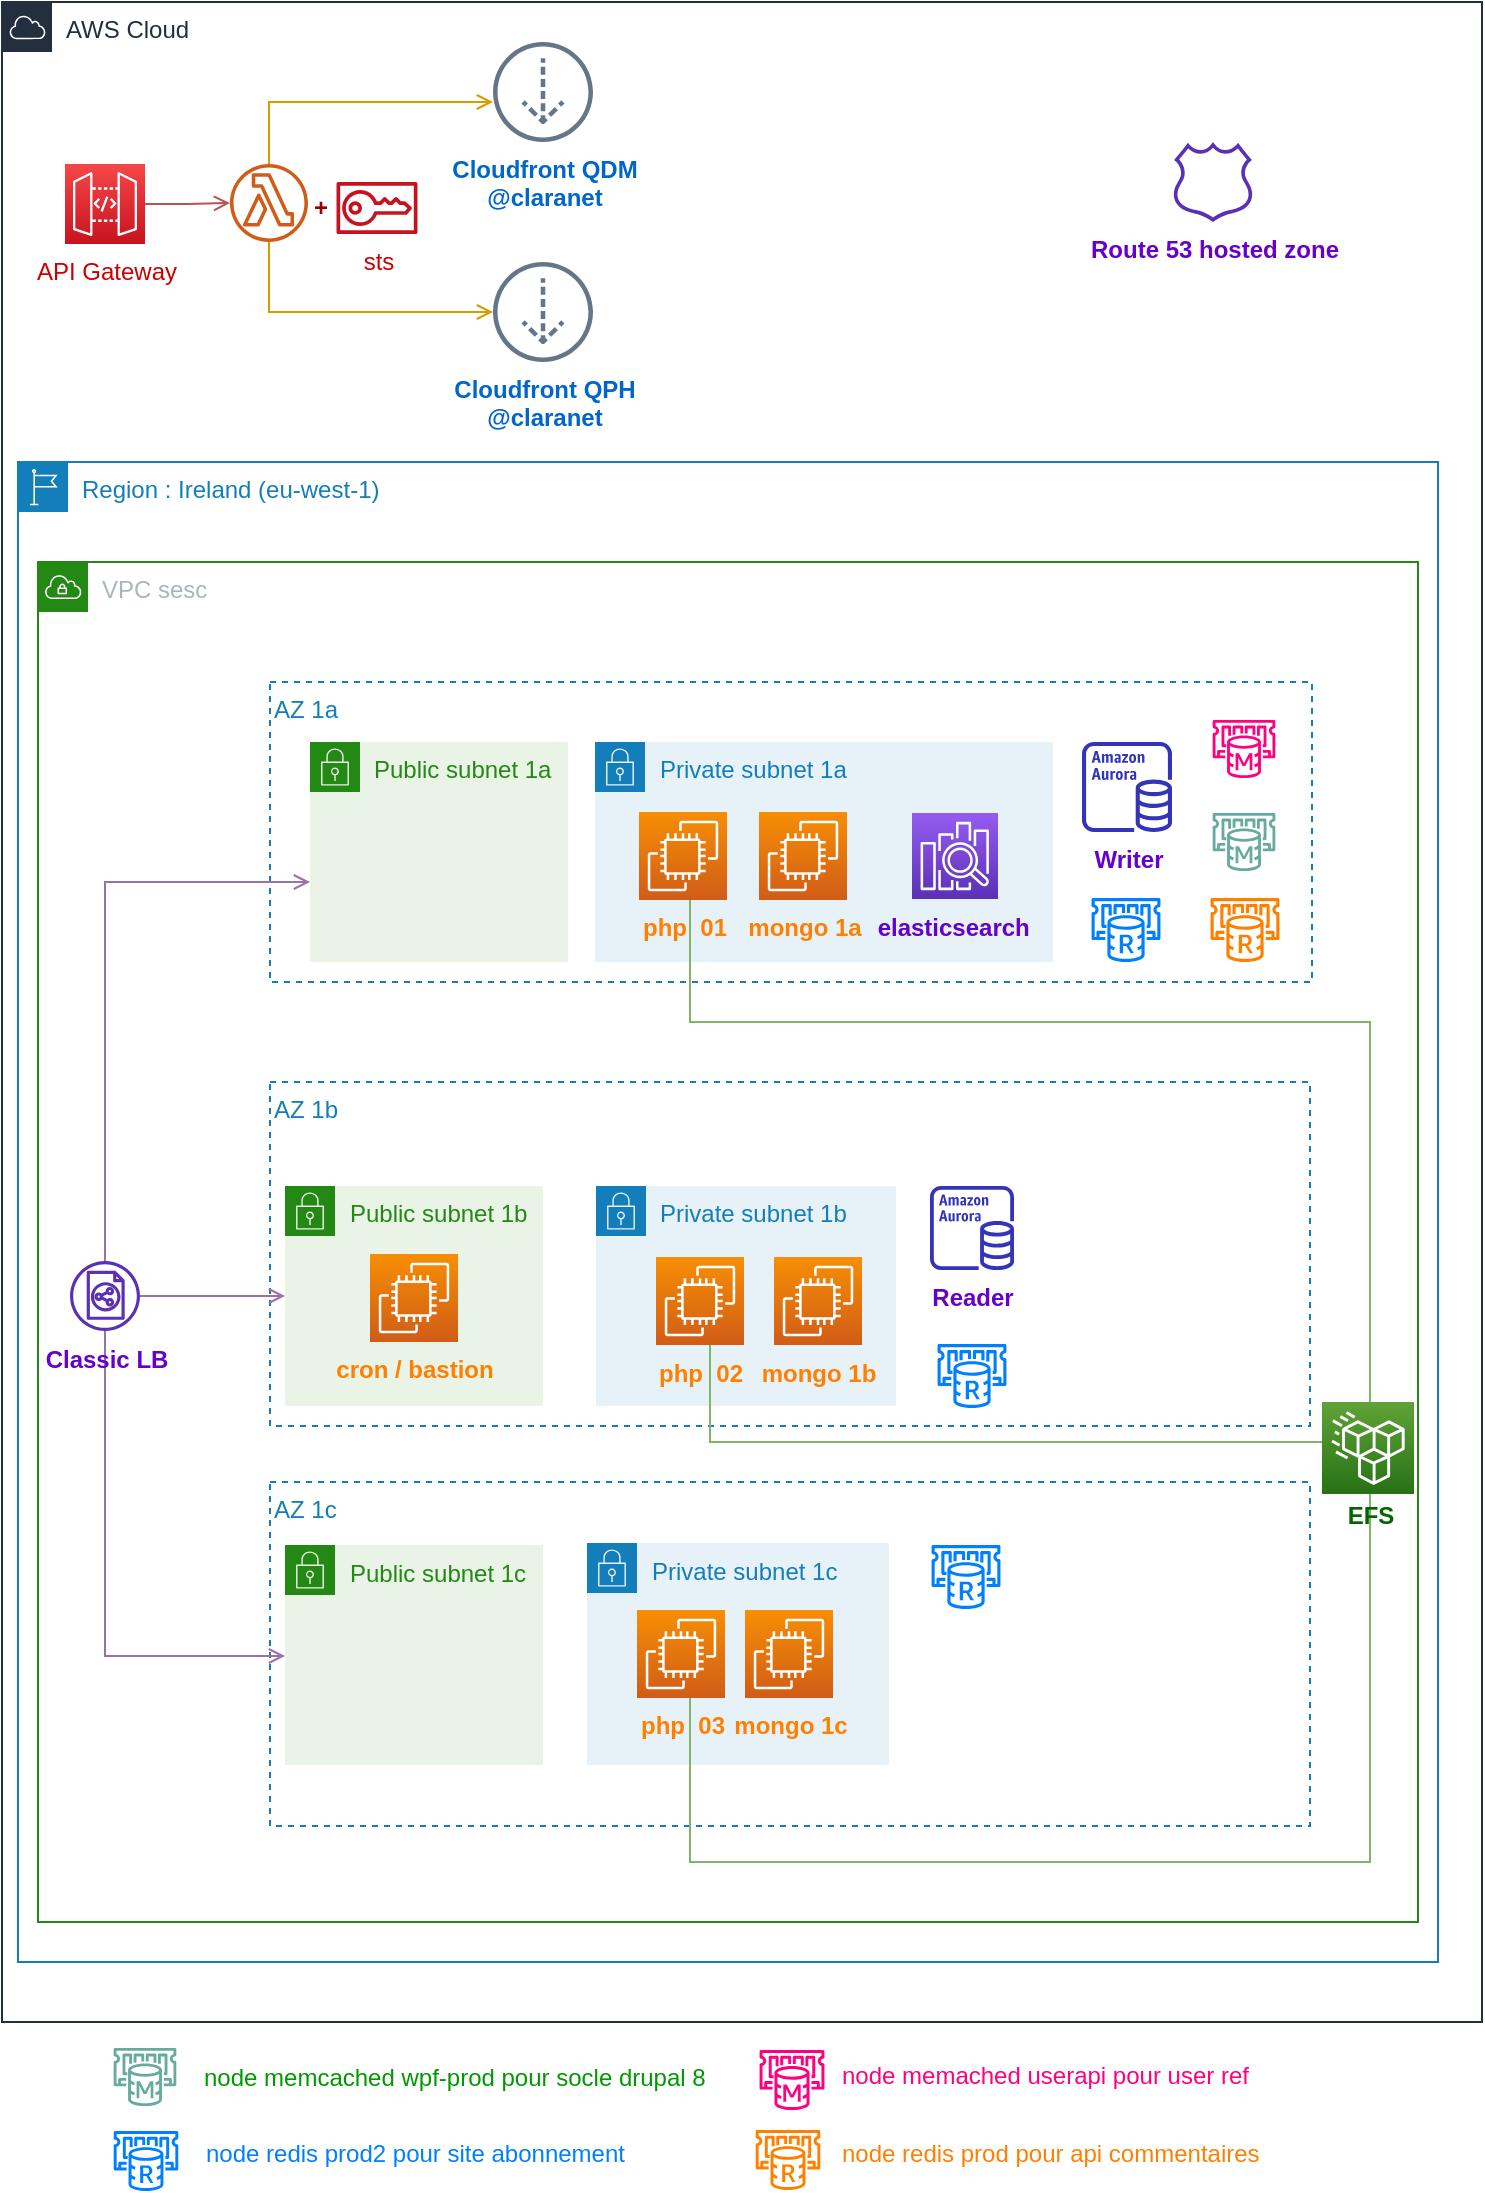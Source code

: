 <mxfile version="12.2.2" type="github" pages="1">
  <diagram id="4uRVFsyQm0KmxqMWwmNr" name="Page-1">
    <mxGraphModel dx="768" dy="412" grid="1" gridSize="10" guides="1" tooltips="1" connect="1" arrows="1" fold="1" page="1" pageScale="1" pageWidth="827" pageHeight="1169" math="0" shadow="0">
      <root>
        <mxCell id="0"/>
        <mxCell id="N2LqG0-nj7z7RjuAbN2V-1" value="region network" parent="0"/>
        <mxCell id="8aeaqcqeNkye2ldPFs5D-2" value="Region : Ireland (eu-west-1)" style="points=[[0,0],[0.25,0],[0.5,0],[0.75,0],[1,0],[1,0.25],[1,0.5],[1,0.75],[1,1],[0.75,1],[0.5,1],[0.25,1],[0,1],[0,0.75],[0,0.5],[0,0.25]];outlineConnect=0;gradientColor=none;html=1;whiteSpace=wrap;fontSize=12;fontStyle=0;shape=mxgraph.aws4.group;grIcon=mxgraph.aws4.group_region;strokeColor=#147EBA;fillColor=none;verticalAlign=top;align=left;spacingLeft=30;fontColor=#147EBA;dashed=0;" parent="N2LqG0-nj7z7RjuAbN2V-1" vertex="1">
          <mxGeometry x="84" y="250" width="710" height="750" as="geometry"/>
        </mxCell>
        <mxCell id="8aeaqcqeNkye2ldPFs5D-1" value="AWS Cloud" style="points=[[0,0],[0.25,0],[0.5,0],[0.75,0],[1,0],[1,0.25],[1,0.5],[1,0.75],[1,1],[0.75,1],[0.5,1],[0.25,1],[0,1],[0,0.75],[0,0.5],[0,0.25]];outlineConnect=0;gradientColor=none;html=1;whiteSpace=wrap;fontSize=12;fontStyle=0;shape=mxgraph.aws4.group;grIcon=mxgraph.aws4.group_aws_cloud;strokeColor=#232F3E;fillColor=none;verticalAlign=top;align=left;spacingLeft=30;fontColor=#232F3E;dashed=0;" parent="N2LqG0-nj7z7RjuAbN2V-1" vertex="1">
          <mxGeometry x="76" y="20" width="740" height="1010" as="geometry"/>
        </mxCell>
        <mxCell id="0vmh4POg4geOitYVOq-g-14" value="" style="group" vertex="1" connectable="0" parent="N2LqG0-nj7z7RjuAbN2V-1">
          <mxGeometry x="383" y="1083" width="217" height="20" as="geometry"/>
        </mxCell>
        <mxCell id="1" value="vpc network" parent="0"/>
        <mxCell id="8aeaqcqeNkye2ldPFs5D-8" value="VPC sesc" style="points=[[0,0],[0.25,0],[0.5,0],[0.75,0],[1,0],[1,0.25],[1,0.5],[1,0.75],[1,1],[0.75,1],[0.5,1],[0.25,1],[0,1],[0,0.75],[0,0.5],[0,0.25]];outlineConnect=0;gradientColor=none;html=1;whiteSpace=wrap;fontSize=12;fontStyle=0;shape=mxgraph.aws4.group;grIcon=mxgraph.aws4.group_vpc;strokeColor=#248814;fillColor=none;verticalAlign=top;align=left;spacingLeft=30;fontColor=#AAB7B8;dashed=0;" parent="1" vertex="1">
          <mxGeometry x="94" y="300" width="690" height="680" as="geometry"/>
        </mxCell>
        <mxCell id="N2LqG0-nj7z7RjuAbN2V-2" value="network view" parent="0" visible="0"/>
        <mxCell id="8aeaqcqeNkye2ldPFs5D-28" value="" style="group" parent="N2LqG0-nj7z7RjuAbN2V-2" vertex="1" connectable="0">
          <mxGeometry x="180" y="330" width="588" height="490" as="geometry"/>
        </mxCell>
        <mxCell id="8aeaqcqeNkye2ldPFs5D-5" value="Availability Zone 1a" style="fillColor=none;strokeColor=#147EBA;dashed=1;verticalAlign=top;fontStyle=0;fontColor=#147EBA;" parent="8aeaqcqeNkye2ldPFs5D-28" vertex="1">
          <mxGeometry width="588" height="140" as="geometry"/>
        </mxCell>
        <mxCell id="8aeaqcqeNkye2ldPFs5D-10" value="Availability Zone 1b" style="fillColor=none;strokeColor=#147EBA;dashed=1;verticalAlign=top;fontStyle=0;fontColor=#147EBA;" parent="8aeaqcqeNkye2ldPFs5D-28" vertex="1">
          <mxGeometry y="180" width="588" height="140" as="geometry"/>
        </mxCell>
        <mxCell id="8aeaqcqeNkye2ldPFs5D-11" value="Availability Zone 1c" style="fillColor=none;strokeColor=#147EBA;dashed=1;verticalAlign=top;fontStyle=0;fontColor=#147EBA;" parent="8aeaqcqeNkye2ldPFs5D-28" vertex="1">
          <mxGeometry y="350" width="588" height="140" as="geometry"/>
        </mxCell>
        <mxCell id="8aeaqcqeNkye2ldPFs5D-12" value="Public subnet 1a&amp;nbsp;&lt;br&gt;&lt;br&gt;10.133.64.0/26" style="points=[[0,0],[0.25,0],[0.5,0],[0.75,0],[1,0],[1,0.25],[1,0.5],[1,0.75],[1,1],[0.75,1],[0.5,1],[0.25,1],[0,1],[0,0.75],[0,0.5],[0,0.25]];outlineConnect=0;gradientColor=none;html=1;whiteSpace=wrap;fontSize=12;fontStyle=0;shape=mxgraph.aws4.group;grIcon=mxgraph.aws4.group_security_group;grStroke=0;strokeColor=#248814;fillColor=#E9F3E6;verticalAlign=top;align=left;spacingLeft=30;fontColor=#248814;dashed=0;" parent="8aeaqcqeNkye2ldPFs5D-28" vertex="1">
          <mxGeometry x="18.667" y="13" width="214.667" height="115" as="geometry"/>
        </mxCell>
        <mxCell id="8aeaqcqeNkye2ldPFs5D-13" value="Public subnet 1b&lt;br&gt;&lt;br&gt;10.133.64.64/26" style="points=[[0,0],[0.25,0],[0.5,0],[0.75,0],[1,0],[1,0.25],[1,0.5],[1,0.75],[1,1],[0.75,1],[0.5,1],[0.25,1],[0,1],[0,0.75],[0,0.5],[0,0.25]];outlineConnect=0;gradientColor=none;html=1;whiteSpace=wrap;fontSize=12;fontStyle=0;shape=mxgraph.aws4.group;grIcon=mxgraph.aws4.group_security_group;grStroke=0;strokeColor=#248814;fillColor=#E9F3E6;verticalAlign=top;align=left;spacingLeft=30;fontColor=#248814;dashed=0;" parent="8aeaqcqeNkye2ldPFs5D-28" vertex="1">
          <mxGeometry x="18.667" y="193" width="214.667" height="115" as="geometry"/>
        </mxCell>
        <mxCell id="8aeaqcqeNkye2ldPFs5D-14" value="Public subnet 1c&lt;br&gt;&lt;br&gt;10.133.64.128/26" style="points=[[0,0],[0.25,0],[0.5,0],[0.75,0],[1,0],[1,0.25],[1,0.5],[1,0.75],[1,1],[0.75,1],[0.5,1],[0.25,1],[0,1],[0,0.75],[0,0.5],[0,0.25]];outlineConnect=0;gradientColor=none;html=1;whiteSpace=wrap;fontSize=12;fontStyle=0;shape=mxgraph.aws4.group;grIcon=mxgraph.aws4.group_security_group;grStroke=0;strokeColor=#248814;fillColor=#E9F3E6;verticalAlign=top;align=left;spacingLeft=30;fontColor=#248814;dashed=0;" parent="8aeaqcqeNkye2ldPFs5D-28" vertex="1">
          <mxGeometry x="18.667" y="363" width="214.667" height="115" as="geometry"/>
        </mxCell>
        <mxCell id="8aeaqcqeNkye2ldPFs5D-15" value="Private subnet 1a&lt;br&gt;&lt;br&gt;10.133.65.0/26&lt;br&gt;" style="points=[[0,0],[0.25,0],[0.5,0],[0.75,0],[1,0],[1,0.25],[1,0.5],[1,0.75],[1,1],[0.75,1],[0.5,1],[0.25,1],[0,1],[0,0.75],[0,0.5],[0,0.25]];outlineConnect=0;gradientColor=none;html=1;whiteSpace=wrap;fontSize=12;fontStyle=0;shape=mxgraph.aws4.group;grIcon=mxgraph.aws4.group_security_group;grStroke=0;strokeColor=#147EBA;fillColor=#E6F2F8;verticalAlign=top;align=left;spacingLeft=30;fontColor=#147EBA;dashed=0;" parent="8aeaqcqeNkye2ldPFs5D-28" vertex="1">
          <mxGeometry x="354.667" y="13" width="224" height="118" as="geometry"/>
        </mxCell>
        <mxCell id="8aeaqcqeNkye2ldPFs5D-16" value="Private subnet 1c&lt;br&gt;&lt;br&gt;10.133.65.128/26" style="points=[[0,0],[0.25,0],[0.5,0],[0.75,0],[1,0],[1,0.25],[1,0.5],[1,0.75],[1,1],[0.75,1],[0.5,1],[0.25,1],[0,1],[0,0.75],[0,0.5],[0,0.25]];outlineConnect=0;gradientColor=none;html=1;whiteSpace=wrap;fontSize=12;fontStyle=0;shape=mxgraph.aws4.group;grIcon=mxgraph.aws4.group_security_group;grStroke=0;strokeColor=#147EBA;fillColor=#E6F2F8;verticalAlign=top;align=left;spacingLeft=30;fontColor=#147EBA;dashed=0;" parent="8aeaqcqeNkye2ldPFs5D-28" vertex="1">
          <mxGeometry x="354.667" y="363" width="224" height="118" as="geometry"/>
        </mxCell>
        <mxCell id="8aeaqcqeNkye2ldPFs5D-17" value="Private subnet 1b&lt;br&gt;&lt;br&gt;10.133.65.64/26" style="points=[[0,0],[0.25,0],[0.5,0],[0.75,0],[1,0],[1,0.25],[1,0.5],[1,0.75],[1,1],[0.75,1],[0.5,1],[0.25,1],[0,1],[0,0.75],[0,0.5],[0,0.25]];outlineConnect=0;gradientColor=none;html=1;whiteSpace=wrap;fontSize=12;fontStyle=0;shape=mxgraph.aws4.group;grIcon=mxgraph.aws4.group_security_group;grStroke=0;strokeColor=#147EBA;fillColor=#E6F2F8;verticalAlign=top;align=left;spacingLeft=30;fontColor=#147EBA;dashed=0;" parent="8aeaqcqeNkye2ldPFs5D-28" vertex="1">
          <mxGeometry x="354.667" y="193" width="224" height="118" as="geometry"/>
        </mxCell>
        <mxCell id="8aeaqcqeNkye2ldPFs5D-21" value="&lt;font color=&quot;#7f00ff&quot;&gt;NAT Gateway&lt;/font&gt;" style="outlineConnect=0;fontColor=#232F3E;gradientColor=none;fillColor=#5A30B5;strokeColor=none;dashed=0;verticalLabelPosition=bottom;verticalAlign=top;align=center;html=1;fontSize=12;fontStyle=0;aspect=fixed;pointerEvents=1;shape=mxgraph.aws4.nat_gateway;" parent="8aeaqcqeNkye2ldPFs5D-28" vertex="1">
          <mxGeometry x="162.4" y="51.5" width="34.533" height="34.533" as="geometry"/>
        </mxCell>
        <mxCell id="8aeaqcqeNkye2ldPFs5D-25" value="&lt;font color=&quot;#7f00ff&quot;&gt;NAT Gateway&lt;/font&gt;" style="outlineConnect=0;fontColor=#232F3E;gradientColor=none;fillColor=#5A30B5;strokeColor=none;dashed=0;verticalLabelPosition=bottom;verticalAlign=top;align=center;html=1;fontSize=12;fontStyle=0;aspect=fixed;pointerEvents=1;shape=mxgraph.aws4.nat_gateway;" parent="8aeaqcqeNkye2ldPFs5D-28" vertex="1">
          <mxGeometry x="162.4" y="235" width="34.533" height="34.533" as="geometry"/>
        </mxCell>
        <mxCell id="8aeaqcqeNkye2ldPFs5D-26" value="&lt;font color=&quot;#7f00ff&quot;&gt;NAT Gateway&lt;/font&gt;" style="outlineConnect=0;fontColor=#232F3E;gradientColor=none;fillColor=#5A30B5;strokeColor=none;dashed=0;verticalLabelPosition=bottom;verticalAlign=top;align=center;html=1;fontSize=12;fontStyle=0;aspect=fixed;pointerEvents=1;shape=mxgraph.aws4.nat_gateway;" parent="8aeaqcqeNkye2ldPFs5D-28" vertex="1">
          <mxGeometry x="162.4" y="401.5" width="34.533" height="34.533" as="geometry"/>
        </mxCell>
        <mxCell id="8aeaqcqeNkye2ldPFs5D-22" value="&lt;font color=&quot;#6600cc&quot;&gt;router&lt;/font&gt;" style="outlineConnect=0;fontColor=#232F3E;gradientColor=none;fillColor=#5A30B5;strokeColor=none;dashed=0;verticalLabelPosition=bottom;verticalAlign=top;align=center;html=1;fontSize=12;fontStyle=0;aspect=fixed;pointerEvents=1;shape=mxgraph.aws4.customer_gateway;" parent="N2LqG0-nj7z7RjuAbN2V-2" vertex="1">
          <mxGeometry x="120" y="570" width="49" height="49" as="geometry"/>
        </mxCell>
        <mxCell id="N2LqG0-nj7z7RjuAbN2V-3" value="" style="group" parent="N2LqG0-nj7z7RjuAbN2V-2" vertex="1" connectable="0">
          <mxGeometry x="10" y="560" width="90" height="90" as="geometry"/>
        </mxCell>
        <mxCell id="8aeaqcqeNkye2ldPFs5D-32" value="" style="whiteSpace=wrap;html=1;aspect=fixed;labelBackgroundColor=none;labelBorderColor=none;strokeColor=none;" parent="N2LqG0-nj7z7RjuAbN2V-3" vertex="1">
          <mxGeometry width="90" height="90" as="geometry"/>
        </mxCell>
        <mxCell id="8aeaqcqeNkye2ldPFs5D-31" value="&lt;font color=&quot;#6600cc&quot;&gt;Internet Gateway&lt;/font&gt;" style="outlineConnect=0;fontColor=#232F3E;gradientColor=none;fillColor=#5A30B5;strokeColor=none;dashed=0;verticalLabelPosition=bottom;verticalAlign=top;align=center;html=1;fontSize=12;fontStyle=0;aspect=fixed;pointerEvents=1;shape=mxgraph.aws4.internet_gateway;labelBackgroundColor=none;" parent="N2LqG0-nj7z7RjuAbN2V-3" vertex="1">
          <mxGeometry x="19.219" y="9.375" width="51.562" height="51.562" as="geometry"/>
        </mxCell>
        <mxCell id="N2LqG0-nj7z7RjuAbN2V-4" value="drupal view" parent="0"/>
        <mxCell id="N2LqG0-nj7z7RjuAbN2V-36" value="" style="group" parent="N2LqG0-nj7z7RjuAbN2V-4" vertex="1" connectable="0">
          <mxGeometry x="217.5" y="612" width="129" height="110" as="geometry"/>
        </mxCell>
        <mxCell id="N2LqG0-nj7z7RjuAbN2V-10" value="Public subnet 1b&lt;br&gt;&lt;br&gt;" style="points=[[0,0],[0.25,0],[0.5,0],[0.75,0],[1,0],[1,0.25],[1,0.5],[1,0.75],[1,1],[0.75,1],[0.5,1],[0.25,1],[0,1],[0,0.75],[0,0.5],[0,0.25]];outlineConnect=0;gradientColor=none;html=1;whiteSpace=wrap;fontSize=12;fontStyle=0;shape=mxgraph.aws4.group;grIcon=mxgraph.aws4.group_security_group;grStroke=0;strokeColor=#248814;fillColor=#E9F3E6;verticalAlign=top;align=left;spacingLeft=30;fontColor=#248814;dashed=0;" parent="N2LqG0-nj7z7RjuAbN2V-36" vertex="1">
          <mxGeometry width="129" height="110" as="geometry"/>
        </mxCell>
        <mxCell id="N2LqG0-nj7z7RjuAbN2V-28" value="cron / bastion" style="outlineConnect=0;fontColor=#FF8000;gradientColor=#F78E04;gradientDirection=north;fillColor=#D05C17;strokeColor=#ffffff;dashed=0;verticalLabelPosition=bottom;verticalAlign=top;align=center;html=1;fontSize=12;fontStyle=1;aspect=fixed;shape=mxgraph.aws4.resourceIcon;resIcon=mxgraph.aws4.ec2;labelBackgroundColor=none;" parent="N2LqG0-nj7z7RjuAbN2V-36" vertex="1">
          <mxGeometry x="42.5" y="34" width="44" height="44" as="geometry"/>
        </mxCell>
        <mxCell id="N2LqG0-nj7z7RjuAbN2V-12" value="Private subnet 1a" style="points=[[0,0],[0.25,0],[0.5,0],[0.75,0],[1,0],[1,0.25],[1,0.5],[1,0.75],[1,1],[0.75,1],[0.5,1],[0.25,1],[0,1],[0,0.75],[0,0.5],[0,0.25]];outlineConnect=0;gradientColor=none;html=1;whiteSpace=wrap;fontSize=12;fontStyle=0;shape=mxgraph.aws4.group;grIcon=mxgraph.aws4.group_security_group;grStroke=0;strokeColor=#147EBA;fillColor=#E6F2F8;verticalAlign=top;align=left;spacingLeft=30;fontColor=#147EBA;dashed=0;" parent="N2LqG0-nj7z7RjuAbN2V-4" vertex="1">
          <mxGeometry x="372.5" y="390" width="229" height="110" as="geometry"/>
        </mxCell>
        <mxCell id="N2LqG0-nj7z7RjuAbN2V-6" value="AZ 1a" style="fillColor=none;strokeColor=#147EBA;dashed=1;verticalAlign=top;fontStyle=0;fontColor=#147EBA;align=left;" parent="N2LqG0-nj7z7RjuAbN2V-4" vertex="1">
          <mxGeometry x="210" y="360" width="521" height="150" as="geometry"/>
        </mxCell>
        <mxCell id="N2LqG0-nj7z7RjuAbN2V-44" style="edgeStyle=orthogonalEdgeStyle;rounded=0;orthogonalLoop=1;jettySize=auto;html=1;fontColor=#FF8000;strokeColor=#82b366;strokeWidth=1;endArrow=none;endFill=0;fillColor=#d5e8d4;" parent="N2LqG0-nj7z7RjuAbN2V-4" source="N2LqG0-nj7z7RjuAbN2V-39" target="N2LqG0-nj7z7RjuAbN2V-19" edge="1">
          <mxGeometry relative="1" as="geometry">
            <Array as="points">
              <mxPoint x="760" y="530"/>
              <mxPoint x="420" y="530"/>
            </Array>
          </mxGeometry>
        </mxCell>
        <mxCell id="N2LqG0-nj7z7RjuAbN2V-8" value="AZ 1c" style="fillColor=none;strokeColor=#147EBA;dashed=1;verticalAlign=top;fontStyle=0;fontColor=#147EBA;align=left;" parent="N2LqG0-nj7z7RjuAbN2V-4" vertex="1">
          <mxGeometry x="210" y="760" width="520" height="172" as="geometry"/>
        </mxCell>
        <mxCell id="N2LqG0-nj7z7RjuAbN2V-7" value="AZ 1b" style="fillColor=none;strokeColor=#147EBA;dashed=1;verticalAlign=top;fontStyle=0;fontColor=#147EBA;align=left;" parent="N2LqG0-nj7z7RjuAbN2V-4" vertex="1">
          <mxGeometry x="210" y="560" width="520" height="172" as="geometry"/>
        </mxCell>
        <mxCell id="N2LqG0-nj7z7RjuAbN2V-32" value="Public subnet 1a&lt;br&gt;" style="points=[[0,0],[0.25,0],[0.5,0],[0.75,0],[1,0],[1,0.25],[1,0.5],[1,0.75],[1,1],[0.75,1],[0.5,1],[0.25,1],[0,1],[0,0.75],[0,0.5],[0,0.25]];outlineConnect=0;gradientColor=none;html=1;whiteSpace=wrap;fontSize=12;fontStyle=0;shape=mxgraph.aws4.group;grIcon=mxgraph.aws4.group_security_group;grStroke=0;strokeColor=#248814;fillColor=#E9F3E6;verticalAlign=top;align=left;spacingLeft=30;fontColor=#248814;dashed=0;" parent="N2LqG0-nj7z7RjuAbN2V-4" vertex="1">
          <mxGeometry x="230" y="390" width="129" height="110" as="geometry"/>
        </mxCell>
        <mxCell id="N2LqG0-nj7z7RjuAbN2V-33" value="Public subnet 1c" style="points=[[0,0],[0.25,0],[0.5,0],[0.75,0],[1,0],[1,0.25],[1,0.5],[1,0.75],[1,1],[0.75,1],[0.5,1],[0.25,1],[0,1],[0,0.75],[0,0.5],[0,0.25]];outlineConnect=0;gradientColor=none;html=1;whiteSpace=wrap;fontSize=12;fontStyle=0;shape=mxgraph.aws4.group;grIcon=mxgraph.aws4.group_security_group;grStroke=0;strokeColor=#248814;fillColor=#E9F3E6;verticalAlign=top;align=left;spacingLeft=30;fontColor=#248814;dashed=0;" parent="N2LqG0-nj7z7RjuAbN2V-4" vertex="1">
          <mxGeometry x="217.5" y="791.5" width="129" height="110" as="geometry"/>
        </mxCell>
        <mxCell id="N2LqG0-nj7z7RjuAbN2V-34" value="" style="group" parent="N2LqG0-nj7z7RjuAbN2V-4" vertex="1" connectable="0">
          <mxGeometry x="373" y="612" width="150" height="110" as="geometry"/>
        </mxCell>
        <mxCell id="N2LqG0-nj7z7RjuAbN2V-14" value="Private subnet 1b&lt;br&gt;" style="points=[[0,0],[0.25,0],[0.5,0],[0.75,0],[1,0],[1,0.25],[1,0.5],[1,0.75],[1,1],[0.75,1],[0.5,1],[0.25,1],[0,1],[0,0.75],[0,0.5],[0,0.25]];outlineConnect=0;gradientColor=none;html=1;whiteSpace=wrap;fontSize=12;fontStyle=0;shape=mxgraph.aws4.group;grIcon=mxgraph.aws4.group_security_group;grStroke=0;strokeColor=#147EBA;fillColor=#E6F2F8;verticalAlign=top;align=left;spacingLeft=30;fontColor=#147EBA;dashed=0;" parent="N2LqG0-nj7z7RjuAbN2V-34" vertex="1">
          <mxGeometry width="150" height="110" as="geometry"/>
        </mxCell>
        <mxCell id="N2LqG0-nj7z7RjuAbN2V-20" value="php&amp;nbsp; 02" style="outlineConnect=0;fontColor=#FF8000;gradientColor=#F78E04;gradientDirection=north;fillColor=#D05C17;strokeColor=#ffffff;dashed=0;verticalLabelPosition=bottom;verticalAlign=top;align=center;html=1;fontSize=12;fontStyle=1;aspect=fixed;shape=mxgraph.aws4.resourceIcon;resIcon=mxgraph.aws4.ec2;labelBackgroundColor=none;" parent="N2LqG0-nj7z7RjuAbN2V-34" vertex="1">
          <mxGeometry x="30" y="35.5" width="44" height="44" as="geometry"/>
        </mxCell>
        <mxCell id="N2LqG0-nj7z7RjuAbN2V-27" value="mongo 1b" style="outlineConnect=0;fontColor=#FF8000;gradientColor=#F78E04;gradientDirection=north;fillColor=#D05C17;strokeColor=#ffffff;dashed=0;verticalLabelPosition=bottom;verticalAlign=top;align=center;html=1;fontSize=12;fontStyle=1;aspect=fixed;shape=mxgraph.aws4.resourceIcon;resIcon=mxgraph.aws4.ec2;labelBackgroundColor=none;" parent="N2LqG0-nj7z7RjuAbN2V-34" vertex="1">
          <mxGeometry x="89" y="35.5" width="44" height="44" as="geometry"/>
        </mxCell>
        <mxCell id="N2LqG0-nj7z7RjuAbN2V-35" value="" style="group" parent="N2LqG0-nj7z7RjuAbN2V-4" vertex="1" connectable="0">
          <mxGeometry x="368.5" y="790.5" width="151" height="111" as="geometry"/>
        </mxCell>
        <mxCell id="N2LqG0-nj7z7RjuAbN2V-13" value="Private subnet 1c" style="points=[[0,0],[0.25,0],[0.5,0],[0.75,0],[1,0],[1,0.25],[1,0.5],[1,0.75],[1,1],[0.75,1],[0.5,1],[0.25,1],[0,1],[0,0.75],[0,0.5],[0,0.25]];outlineConnect=0;gradientColor=none;html=1;whiteSpace=wrap;fontSize=12;fontStyle=0;shape=mxgraph.aws4.group;grIcon=mxgraph.aws4.group_security_group;grStroke=0;strokeColor=#147EBA;fillColor=#E6F2F8;verticalAlign=top;align=left;spacingLeft=30;fontColor=#147EBA;dashed=0;" parent="N2LqG0-nj7z7RjuAbN2V-35" vertex="1">
          <mxGeometry width="151" height="111" as="geometry"/>
        </mxCell>
        <mxCell id="N2LqG0-nj7z7RjuAbN2V-18" value="php&amp;nbsp; 03" style="outlineConnect=0;fontColor=#FF8000;gradientColor=#F78E04;gradientDirection=north;fillColor=#D05C17;strokeColor=#ffffff;dashed=0;verticalLabelPosition=bottom;verticalAlign=top;align=center;html=1;fontSize=12;fontStyle=1;aspect=fixed;shape=mxgraph.aws4.resourceIcon;resIcon=mxgraph.aws4.ec2;labelBackgroundColor=none;" parent="N2LqG0-nj7z7RjuAbN2V-35" vertex="1">
          <mxGeometry x="25" y="33.5" width="44" height="44" as="geometry"/>
        </mxCell>
        <mxCell id="N2LqG0-nj7z7RjuAbN2V-26" value="mongo 1c" style="outlineConnect=0;fontColor=#FF8000;gradientColor=#F78E04;gradientDirection=north;fillColor=#D05C17;strokeColor=#ffffff;dashed=0;verticalLabelPosition=bottom;verticalAlign=top;align=center;html=1;fontSize=12;fontStyle=1;aspect=fixed;shape=mxgraph.aws4.resourceIcon;resIcon=mxgraph.aws4.ec2;labelBackgroundColor=none;" parent="N2LqG0-nj7z7RjuAbN2V-35" vertex="1">
          <mxGeometry x="79" y="33.5" width="44" height="44" as="geometry"/>
        </mxCell>
        <mxCell id="N2LqG0-nj7z7RjuAbN2V-37" value="&lt;font color=&quot;#6600cc&quot;&gt;&lt;b&gt;Writer&lt;/b&gt;&lt;/font&gt;" style="outlineConnect=0;fontColor=#232F3E;gradientColor=none;fillColor=#3334B9;strokeColor=none;dashed=0;verticalLabelPosition=bottom;verticalAlign=top;align=center;html=1;fontSize=12;fontStyle=0;aspect=fixed;pointerEvents=1;shape=mxgraph.aws4.aurora_instance;labelBackgroundColor=none;" parent="N2LqG0-nj7z7RjuAbN2V-4" vertex="1">
          <mxGeometry x="616" y="390" width="45" height="45" as="geometry"/>
        </mxCell>
        <mxCell id="N2LqG0-nj7z7RjuAbN2V-38" value="&lt;font color=&quot;#6600cc&quot;&gt;&lt;b&gt;Reader&lt;/b&gt;&lt;/font&gt;" style="outlineConnect=0;fontColor=#232F3E;gradientColor=none;fillColor=#3334B9;strokeColor=none;dashed=0;verticalLabelPosition=bottom;verticalAlign=top;align=center;html=1;fontSize=12;fontStyle=0;aspect=fixed;pointerEvents=1;shape=mxgraph.aws4.aurora_instance;labelBackgroundColor=none;" parent="N2LqG0-nj7z7RjuAbN2V-4" vertex="1">
          <mxGeometry x="540" y="612" width="42" height="42" as="geometry"/>
        </mxCell>
        <mxCell id="N2LqG0-nj7z7RjuAbN2V-45" style="edgeStyle=orthogonalEdgeStyle;rounded=0;orthogonalLoop=1;jettySize=auto;html=1;fontColor=#FF8000;fillColor=#d5e8d4;strokeColor=#82b366;endArrow=none;endFill=0;" parent="N2LqG0-nj7z7RjuAbN2V-4" source="N2LqG0-nj7z7RjuAbN2V-39" target="N2LqG0-nj7z7RjuAbN2V-20" edge="1">
          <mxGeometry relative="1" as="geometry">
            <Array as="points">
              <mxPoint x="430" y="740"/>
            </Array>
          </mxGeometry>
        </mxCell>
        <mxCell id="N2LqG0-nj7z7RjuAbN2V-46" style="edgeStyle=orthogonalEdgeStyle;rounded=0;orthogonalLoop=1;jettySize=auto;html=1;fontColor=#FF8000;fillColor=#d5e8d4;strokeColor=#82b366;endArrow=none;endFill=0;" parent="N2LqG0-nj7z7RjuAbN2V-4" source="N2LqG0-nj7z7RjuAbN2V-39" target="N2LqG0-nj7z7RjuAbN2V-18" edge="1">
          <mxGeometry relative="1" as="geometry">
            <Array as="points">
              <mxPoint x="760" y="950"/>
              <mxPoint x="420" y="950"/>
            </Array>
          </mxGeometry>
        </mxCell>
        <mxCell id="N2LqG0-nj7z7RjuAbN2V-39" value="&lt;font color=&quot;#006600&quot;&gt;&lt;b&gt;EFS&lt;/b&gt;&lt;/font&gt;" style="outlineConnect=0;fontColor=#232F3E;gradientColor=#60A337;gradientDirection=north;fillColor=#277116;strokeColor=#ffffff;dashed=0;verticalLabelPosition=bottom;verticalAlign=top;align=center;html=1;fontSize=12;fontStyle=0;aspect=fixed;shape=mxgraph.aws4.resourceIcon;resIcon=mxgraph.aws4.elastic_file_system;labelBackgroundColor=none;" parent="N2LqG0-nj7z7RjuAbN2V-4" vertex="1">
          <mxGeometry x="740" y="723" width="40" height="40" as="geometry"/>
        </mxCell>
        <mxCell id="N2LqG0-nj7z7RjuAbN2V-29" value="&lt;font color=&quot;#6600cc&quot;&gt;&lt;b&gt;elasticsearch&amp;nbsp;&lt;/b&gt;&lt;/font&gt;" style="outlineConnect=0;fontColor=#232F3E;gradientColor=#945DF2;gradientDirection=north;fillColor=#5A30B5;strokeColor=#ffffff;dashed=0;verticalLabelPosition=bottom;verticalAlign=top;align=center;html=1;fontSize=12;fontStyle=0;aspect=fixed;shape=mxgraph.aws4.resourceIcon;resIcon=mxgraph.aws4.elasticsearch_service;labelBackgroundColor=none;" parent="N2LqG0-nj7z7RjuAbN2V-4" vertex="1">
          <mxGeometry x="531" y="425.5" width="43" height="43" as="geometry"/>
        </mxCell>
        <mxCell id="N2LqG0-nj7z7RjuAbN2V-23" value="mongo 1a" style="outlineConnect=0;fontColor=#FF8000;gradientColor=#F78E04;gradientDirection=north;fillColor=#D05C17;strokeColor=#ffffff;dashed=0;verticalLabelPosition=bottom;verticalAlign=top;align=center;html=1;fontSize=12;fontStyle=1;aspect=fixed;shape=mxgraph.aws4.resourceIcon;resIcon=mxgraph.aws4.ec2;labelBackgroundColor=none;" parent="N2LqG0-nj7z7RjuAbN2V-4" vertex="1">
          <mxGeometry x="454.5" y="425" width="44" height="44" as="geometry"/>
        </mxCell>
        <mxCell id="N2LqG0-nj7z7RjuAbN2V-19" value="php&amp;nbsp; 01" style="outlineConnect=0;fontColor=#FF8000;gradientColor=#F78E04;gradientDirection=north;fillColor=#D05C17;strokeColor=#ffffff;dashed=0;verticalLabelPosition=bottom;verticalAlign=top;align=center;html=1;fontSize=12;fontStyle=1;aspect=fixed;shape=mxgraph.aws4.resourceIcon;resIcon=mxgraph.aws4.ec2;labelBackgroundColor=none;horizontal=1;" parent="N2LqG0-nj7z7RjuAbN2V-4" vertex="1">
          <mxGeometry x="394.5" y="425" width="44" height="44" as="geometry"/>
        </mxCell>
        <mxCell id="N2LqG0-nj7z7RjuAbN2V-52" style="edgeStyle=orthogonalEdgeStyle;rounded=0;orthogonalLoop=1;jettySize=auto;html=1;endArrow=open;endFill=0;strokeColor=#9673a6;strokeWidth=1;fontColor=#FF8000;fillColor=#e1d5e7;" parent="N2LqG0-nj7z7RjuAbN2V-4" source="N2LqG0-nj7z7RjuAbN2V-49" target="N2LqG0-nj7z7RjuAbN2V-33" edge="1">
          <mxGeometry relative="1" as="geometry">
            <Array as="points">
              <mxPoint x="128" y="847"/>
            </Array>
          </mxGeometry>
        </mxCell>
        <mxCell id="N2LqG0-nj7z7RjuAbN2V-49" value="&lt;font color=&quot;#6600cc&quot;&gt;&lt;b&gt;Classic LB&lt;/b&gt;&lt;/font&gt;" style="outlineConnect=0;fontColor=#232F3E;gradientColor=none;fillColor=#5A30B5;strokeColor=none;dashed=0;verticalLabelPosition=bottom;verticalAlign=top;align=center;html=1;fontSize=12;fontStyle=0;aspect=fixed;pointerEvents=1;shape=mxgraph.aws4.classic_load_balancer;labelBackgroundColor=none;" parent="N2LqG0-nj7z7RjuAbN2V-4" vertex="1">
          <mxGeometry x="110" y="649.5" width="35" height="35" as="geometry"/>
        </mxCell>
        <mxCell id="N2LqG0-nj7z7RjuAbN2V-50" value="" style="edgeStyle=orthogonalEdgeStyle;html=1;endArrow=open;elbow=vertical;startArrow=none;endFill=0;strokeColor=#9673a6;rounded=0;fontColor=#FF8000;fillColor=#e1d5e7;" parent="N2LqG0-nj7z7RjuAbN2V-4" source="N2LqG0-nj7z7RjuAbN2V-49" target="N2LqG0-nj7z7RjuAbN2V-32" edge="1">
          <mxGeometry width="100" relative="1" as="geometry">
            <mxPoint x="120" y="550" as="sourcePoint"/>
            <mxPoint x="220" y="550" as="targetPoint"/>
            <Array as="points">
              <mxPoint x="128" y="460"/>
            </Array>
          </mxGeometry>
        </mxCell>
        <mxCell id="N2LqG0-nj7z7RjuAbN2V-51" value="" style="edgeStyle=orthogonalEdgeStyle;rounded=0;orthogonalLoop=1;jettySize=auto;html=1;endArrow=open;endFill=0;strokeColor=#9673a6;strokeWidth=1;fontColor=#FF8000;fillColor=#e1d5e7;" parent="N2LqG0-nj7z7RjuAbN2V-4" source="N2LqG0-nj7z7RjuAbN2V-49" target="N2LqG0-nj7z7RjuAbN2V-10" edge="1">
          <mxGeometry relative="1" as="geometry"/>
        </mxCell>
        <mxCell id="N2LqG0-nj7z7RjuAbN2V-55" value="" style="outlineConnect=0;fontColor=#232F3E;gradientColor=#60A337;gradientDirection=north;fillColor=#277116;strokeColor=#ffffff;dashed=0;verticalLabelPosition=bottom;verticalAlign=top;align=center;html=1;fontSize=12;fontStyle=0;aspect=fixed;shape=mxgraph.aws4.resourceIcon;resIcon=mxgraph.aws4.efs_standard;labelBackgroundColor=none;" parent="N2LqG0-nj7z7RjuAbN2V-4" vertex="1">
          <mxGeometry x="736" y="720" width="46" height="46" as="geometry"/>
        </mxCell>
        <mxCell id="N2LqG0-nj7z7RjuAbN2V-58" value="" style="outlineConnect=0;fontColor=#232F3E;gradientColor=none;fillColor=#007FFF;strokeColor=none;dashed=0;verticalLabelPosition=bottom;verticalAlign=top;align=center;html=1;fontSize=12;fontStyle=0;aspect=fixed;pointerEvents=1;shape=mxgraph.aws4.elasticache_for_redis;labelBackgroundColor=none;" parent="N2LqG0-nj7z7RjuAbN2V-4" vertex="1">
          <mxGeometry x="620" y="468" width="36" height="32" as="geometry"/>
        </mxCell>
        <mxCell id="N2LqG0-nj7z7RjuAbN2V-62" value="" style="outlineConnect=0;fontColor=#232F3E;gradientColor=none;fillColor=#FF8000;strokeColor=none;dashed=0;verticalLabelPosition=bottom;verticalAlign=top;align=center;html=1;fontSize=12;fontStyle=0;aspect=fixed;pointerEvents=1;shape=mxgraph.aws4.elasticache_for_redis;labelBackgroundColor=none;" parent="N2LqG0-nj7z7RjuAbN2V-4" vertex="1">
          <mxGeometry x="679.5" y="468" width="36" height="32" as="geometry"/>
        </mxCell>
        <mxCell id="N2LqG0-nj7z7RjuAbN2V-59" value="" style="outlineConnect=0;fontColor=#232F3E;gradientColor=none;fillColor=#FF0080;strokeColor=none;dashed=0;verticalLabelPosition=bottom;verticalAlign=top;align=center;html=1;fontSize=12;fontStyle=0;aspect=fixed;pointerEvents=1;shape=mxgraph.aws4.elasticache_for_memcached;labelBackgroundColor=none;" parent="N2LqG0-nj7z7RjuAbN2V-4" vertex="1">
          <mxGeometry x="680.5" y="379" width="33" height="29" as="geometry"/>
        </mxCell>
        <mxCell id="N2LqG0-nj7z7RjuAbN2V-60" value="" style="outlineConnect=0;fontColor=#232F3E;gradientColor=none;fillColor=#007FFF;strokeColor=none;dashed=0;verticalLabelPosition=bottom;verticalAlign=top;align=center;html=1;fontSize=12;fontStyle=0;aspect=fixed;pointerEvents=1;shape=mxgraph.aws4.elasticache_for_redis;labelBackgroundColor=none;" parent="N2LqG0-nj7z7RjuAbN2V-4" vertex="1">
          <mxGeometry x="543" y="691" width="36" height="32" as="geometry"/>
        </mxCell>
        <mxCell id="N2LqG0-nj7z7RjuAbN2V-61" value="" style="outlineConnect=0;fontColor=#232F3E;gradientColor=none;fillColor=#007FFF;strokeColor=none;dashed=0;verticalLabelPosition=bottom;verticalAlign=top;align=center;html=1;fontSize=12;fontStyle=0;aspect=fixed;pointerEvents=1;shape=mxgraph.aws4.elasticache_for_redis;labelBackgroundColor=none;" parent="N2LqG0-nj7z7RjuAbN2V-4" vertex="1">
          <mxGeometry x="540" y="791.5" width="36" height="32" as="geometry"/>
        </mxCell>
        <mxCell id="N2LqG0-nj7z7RjuAbN2V-64" value="" style="outlineConnect=0;fontColor=#232F3E;gradientColor=none;fillColor=#67AB9F;strokeColor=none;dashed=0;verticalLabelPosition=bottom;verticalAlign=top;align=center;html=1;fontSize=12;fontStyle=0;aspect=fixed;pointerEvents=1;shape=mxgraph.aws4.elasticache_for_memcached;labelBackgroundColor=none;" parent="N2LqG0-nj7z7RjuAbN2V-4" vertex="1">
          <mxGeometry x="680.5" y="425.5" width="33" height="29" as="geometry"/>
        </mxCell>
        <mxCell id="N2LqG0-nj7z7RjuAbN2V-53" value="&lt;font&gt;&lt;b&gt;Cloudfront QDM &lt;br&gt;@claranet&lt;/b&gt;&lt;/font&gt;" style="outlineConnect=0;fontColor=#0066CC;fillColor=#647687;strokeColor=#314354;dashed=0;verticalLabelPosition=bottom;verticalAlign=top;align=center;html=1;fontSize=12;fontStyle=0;aspect=fixed;pointerEvents=1;shape=mxgraph.aws4.download_distribution;labelBackgroundColor=none;" parent="N2LqG0-nj7z7RjuAbN2V-4" vertex="1">
          <mxGeometry x="321.5" y="40" width="50" height="50" as="geometry"/>
        </mxCell>
        <mxCell id="N2LqG0-nj7z7RjuAbN2V-54" value="&lt;font&gt;&lt;b&gt;Cloudfront QPH&lt;br&gt;@claranet&lt;br&gt;&lt;/b&gt;&lt;/font&gt;" style="outlineConnect=0;fontColor=#0066CC;fillColor=#647687;strokeColor=#314354;dashed=0;verticalLabelPosition=bottom;verticalAlign=top;align=center;html=1;fontSize=12;fontStyle=0;aspect=fixed;pointerEvents=1;shape=mxgraph.aws4.download_distribution;labelBackgroundColor=none;" parent="N2LqG0-nj7z7RjuAbN2V-4" vertex="1">
          <mxGeometry x="321.5" y="150" width="50" height="50" as="geometry"/>
        </mxCell>
        <mxCell id="N2LqG0-nj7z7RjuAbN2V-56" value="&lt;font color=&quot;#6600cc&quot;&gt;&lt;b&gt;Route 53 hosted zone&lt;/b&gt;&lt;/font&gt;" style="outlineConnect=0;fontColor=#232F3E;gradientColor=none;fillColor=#5A30B5;strokeColor=none;dashed=0;verticalLabelPosition=bottom;verticalAlign=top;align=center;html=1;fontSize=12;fontStyle=0;aspect=fixed;pointerEvents=1;shape=mxgraph.aws4.hosted_zone;labelBackgroundColor=none;" parent="N2LqG0-nj7z7RjuAbN2V-4" vertex="1">
          <mxGeometry x="661" y="90" width="41" height="40" as="geometry"/>
        </mxCell>
        <mxCell id="N2LqG0-nj7z7RjuAbN2V-67" style="edgeStyle=orthogonalEdgeStyle;rounded=0;orthogonalLoop=1;jettySize=auto;html=1;endArrow=open;endFill=0;strokeColor=#d79b00;strokeWidth=1;fontColor=#FF8000;fillColor=#ffe6cc;" parent="N2LqG0-nj7z7RjuAbN2V-4" source="N2LqG0-nj7z7RjuAbN2V-65" target="N2LqG0-nj7z7RjuAbN2V-53" edge="1">
          <mxGeometry relative="1" as="geometry">
            <Array as="points">
              <mxPoint x="210" y="70"/>
            </Array>
          </mxGeometry>
        </mxCell>
        <mxCell id="N2LqG0-nj7z7RjuAbN2V-68" style="edgeStyle=orthogonalEdgeStyle;rounded=0;orthogonalLoop=1;jettySize=auto;html=1;endArrow=open;endFill=0;strokeColor=#d79b00;strokeWidth=1;fontColor=#FF8000;fillColor=#ffe6cc;" parent="N2LqG0-nj7z7RjuAbN2V-4" source="N2LqG0-nj7z7RjuAbN2V-65" target="N2LqG0-nj7z7RjuAbN2V-54" edge="1">
          <mxGeometry relative="1" as="geometry">
            <Array as="points">
              <mxPoint x="210" y="175"/>
            </Array>
          </mxGeometry>
        </mxCell>
        <mxCell id="N2LqG0-nj7z7RjuAbN2V-65" value="" style="outlineConnect=0;fontColor=#232F3E;gradientColor=none;fillColor=#D05C17;strokeColor=none;dashed=0;verticalLabelPosition=bottom;verticalAlign=top;align=center;html=1;fontSize=12;fontStyle=0;aspect=fixed;pointerEvents=1;shape=mxgraph.aws4.lambda_function;labelBackgroundColor=none;" parent="N2LqG0-nj7z7RjuAbN2V-4" vertex="1">
          <mxGeometry x="190" y="101" width="39" height="39" as="geometry"/>
        </mxCell>
        <mxCell id="N2LqG0-nj7z7RjuAbN2V-69" style="edgeStyle=orthogonalEdgeStyle;rounded=0;orthogonalLoop=1;jettySize=auto;html=1;endArrow=open;endFill=0;strokeColor=#b85450;strokeWidth=1;fontColor=#FF8000;fillColor=#f8cecc;" parent="N2LqG0-nj7z7RjuAbN2V-4" source="N2LqG0-nj7z7RjuAbN2V-66" target="N2LqG0-nj7z7RjuAbN2V-65" edge="1">
          <mxGeometry relative="1" as="geometry"/>
        </mxCell>
        <mxCell id="N2LqG0-nj7z7RjuAbN2V-66" value="&lt;font color=&quot;#cc0000&quot;&gt;API Gateway&lt;/font&gt;" style="outlineConnect=0;fontColor=#232F3E;gradientColor=#F54749;gradientDirection=north;fillColor=#C7131F;strokeColor=#ffffff;dashed=0;verticalLabelPosition=bottom;verticalAlign=top;align=center;html=1;fontSize=12;fontStyle=0;aspect=fixed;shape=mxgraph.aws4.resourceIcon;resIcon=mxgraph.aws4.api_gateway;labelBackgroundColor=none;" parent="N2LqG0-nj7z7RjuAbN2V-4" vertex="1">
          <mxGeometry x="107.5" y="101" width="40" height="40" as="geometry"/>
        </mxCell>
        <mxCell id="N2LqG0-nj7z7RjuAbN2V-74" value="&lt;font color=&quot;#cc0000&quot;&gt;sts&lt;/font&gt;" style="outlineConnect=0;fontColor=#232F3E;gradientColor=none;fillColor=#C7131F;strokeColor=none;dashed=0;verticalLabelPosition=bottom;verticalAlign=top;align=center;html=1;fontSize=12;fontStyle=0;aspect=fixed;pointerEvents=1;shape=mxgraph.aws4.sts;labelBackgroundColor=none;" parent="N2LqG0-nj7z7RjuAbN2V-4" vertex="1">
          <mxGeometry x="243" y="110" width="41" height="26" as="geometry"/>
        </mxCell>
        <mxCell id="N2LqG0-nj7z7RjuAbN2V-75" value="+" style="text;html=1;resizable=0;autosize=1;align=center;verticalAlign=middle;points=[];fillColor=none;strokeColor=none;rounded=0;labelBackgroundColor=none;fontColor=#990000;fontStyle=1" parent="N2LqG0-nj7z7RjuAbN2V-4" vertex="1">
          <mxGeometry x="225" y="113" width="20" height="20" as="geometry"/>
        </mxCell>
        <mxCell id="0vmh4POg4geOitYVOq-g-11" value="in memory store legend " parent="0"/>
        <mxCell id="0vmh4POg4geOitYVOq-g-15" value="" style="group" vertex="1" connectable="0" parent="0vmh4POg4geOitYVOq-g-11">
          <mxGeometry x="176" y="1085.5" width="230" height="20" as="geometry"/>
        </mxCell>
        <mxCell id="0vmh4POg4geOitYVOq-g-2" value="&lt;font color=&quot;#007fff&quot;&gt;node redis prod2 pour site abonnement&lt;/font&gt;" style="text;html=1;strokeColor=none;fillColor=none;align=left;verticalAlign=middle;whiteSpace=wrap;rounded=0;" vertex="1" parent="0vmh4POg4geOitYVOq-g-15">
          <mxGeometry width="230" height="20" as="geometry"/>
        </mxCell>
        <mxCell id="0vmh4POg4geOitYVOq-g-7" value="" style="outlineConnect=0;fontColor=#232F3E;gradientColor=none;fillColor=#FF0080;strokeColor=none;dashed=0;verticalLabelPosition=bottom;verticalAlign=top;align=center;html=1;fontSize=12;fontStyle=0;aspect=fixed;pointerEvents=1;shape=mxgraph.aws4.elasticache_for_memcached;labelBackgroundColor=none;" vertex="1" parent="0vmh4POg4geOitYVOq-g-11">
          <mxGeometry x="454" y="1044" width="34" height="30" as="geometry"/>
        </mxCell>
        <mxCell id="0vmh4POg4geOitYVOq-g-9" value="" style="outlineConnect=0;fontColor=#232F3E;gradientColor=none;fillColor=#FF8000;strokeColor=none;dashed=0;verticalLabelPosition=bottom;verticalAlign=top;align=center;html=1;fontSize=12;fontStyle=0;aspect=fixed;pointerEvents=1;shape=mxgraph.aws4.elasticache_for_redis;labelBackgroundColor=none;" vertex="1" parent="0vmh4POg4geOitYVOq-g-11">
          <mxGeometry x="452" y="1084" width="34" height="30" as="geometry"/>
        </mxCell>
        <mxCell id="0vmh4POg4geOitYVOq-g-10" value="&lt;font color=&quot;#ff8000&quot;&gt;node redis prod pour api commentaires&lt;/font&gt;" style="text;html=1;strokeColor=none;fillColor=none;align=left;verticalAlign=middle;whiteSpace=wrap;rounded=0;" vertex="1" parent="0vmh4POg4geOitYVOq-g-11">
          <mxGeometry x="494" y="1086" width="217" height="20" as="geometry"/>
        </mxCell>
        <mxCell id="0vmh4POg4geOitYVOq-g-13" value="" style="group" vertex="1" connectable="0" parent="0vmh4POg4geOitYVOq-g-11">
          <mxGeometry x="494" y="1047" width="237" height="20" as="geometry"/>
        </mxCell>
        <mxCell id="0vmh4POg4geOitYVOq-g-8" value="&lt;font color=&quot;#ff0080&quot;&gt;node memached userapi pour user ref&lt;/font&gt;" style="text;html=1;strokeColor=none;fillColor=none;align=left;verticalAlign=middle;whiteSpace=wrap;rounded=0;" vertex="1" parent="0vmh4POg4geOitYVOq-g-13">
          <mxGeometry width="237" height="20" as="geometry"/>
        </mxCell>
        <mxCell id="0vmh4POg4geOitYVOq-g-12" value="" style="group" vertex="1" connectable="0" parent="0vmh4POg4geOitYVOq-g-11">
          <mxGeometry x="131" y="1043" width="312" height="29" as="geometry"/>
        </mxCell>
        <mxCell id="N2LqG0-nj7z7RjuAbN2V-70" value="" style="outlineConnect=0;fontColor=#232F3E;gradientColor=none;fillColor=#67AB9F;strokeColor=none;dashed=0;verticalLabelPosition=bottom;verticalAlign=top;align=center;html=1;fontSize=12;fontStyle=0;aspect=fixed;pointerEvents=1;shape=mxgraph.aws4.elasticache_for_memcached;labelBackgroundColor=none;" parent="0vmh4POg4geOitYVOq-g-12" vertex="1">
          <mxGeometry width="33" height="29" as="geometry"/>
        </mxCell>
        <mxCell id="N2LqG0-nj7z7RjuAbN2V-71" value="node memcached wpf-prod pour socle drupal 8" style="text;html=1;align=left;verticalAlign=middle;whiteSpace=wrap;rounded=0;labelBackgroundColor=none;fontColor=#009900;" parent="0vmh4POg4geOitYVOq-g-12" vertex="1">
          <mxGeometry x="44" y="4.5" width="268" height="20" as="geometry"/>
        </mxCell>
        <mxCell id="0vmh4POg4geOitYVOq-g-1" value="" style="outlineConnect=0;fontColor=#232F3E;gradientColor=none;fillColor=#007FFF;strokeColor=none;dashed=0;verticalLabelPosition=bottom;verticalAlign=top;align=center;html=1;fontSize=12;fontStyle=0;aspect=fixed;pointerEvents=1;shape=mxgraph.aws4.elasticache_for_redis;labelBackgroundColor=none;" vertex="1" parent="0vmh4POg4geOitYVOq-g-11">
          <mxGeometry x="131" y="1084.5" width="34" height="30" as="geometry"/>
        </mxCell>
      </root>
    </mxGraphModel>
  </diagram>
</mxfile>
